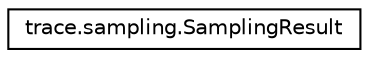 digraph "Graphical Class Hierarchy"
{
 // LATEX_PDF_SIZE
  edge [fontname="Helvetica",fontsize="10",labelfontname="Helvetica",labelfontsize="10"];
  node [fontname="Helvetica",fontsize="10",shape=record];
  rankdir="LR";
  Node0 [label="trace.sampling.SamplingResult",height=0.2,width=0.4,color="black", fillcolor="white", style="filled",URL="$classtrace_1_1sampling_1_1SamplingResult.html",tooltip=" "];
}
